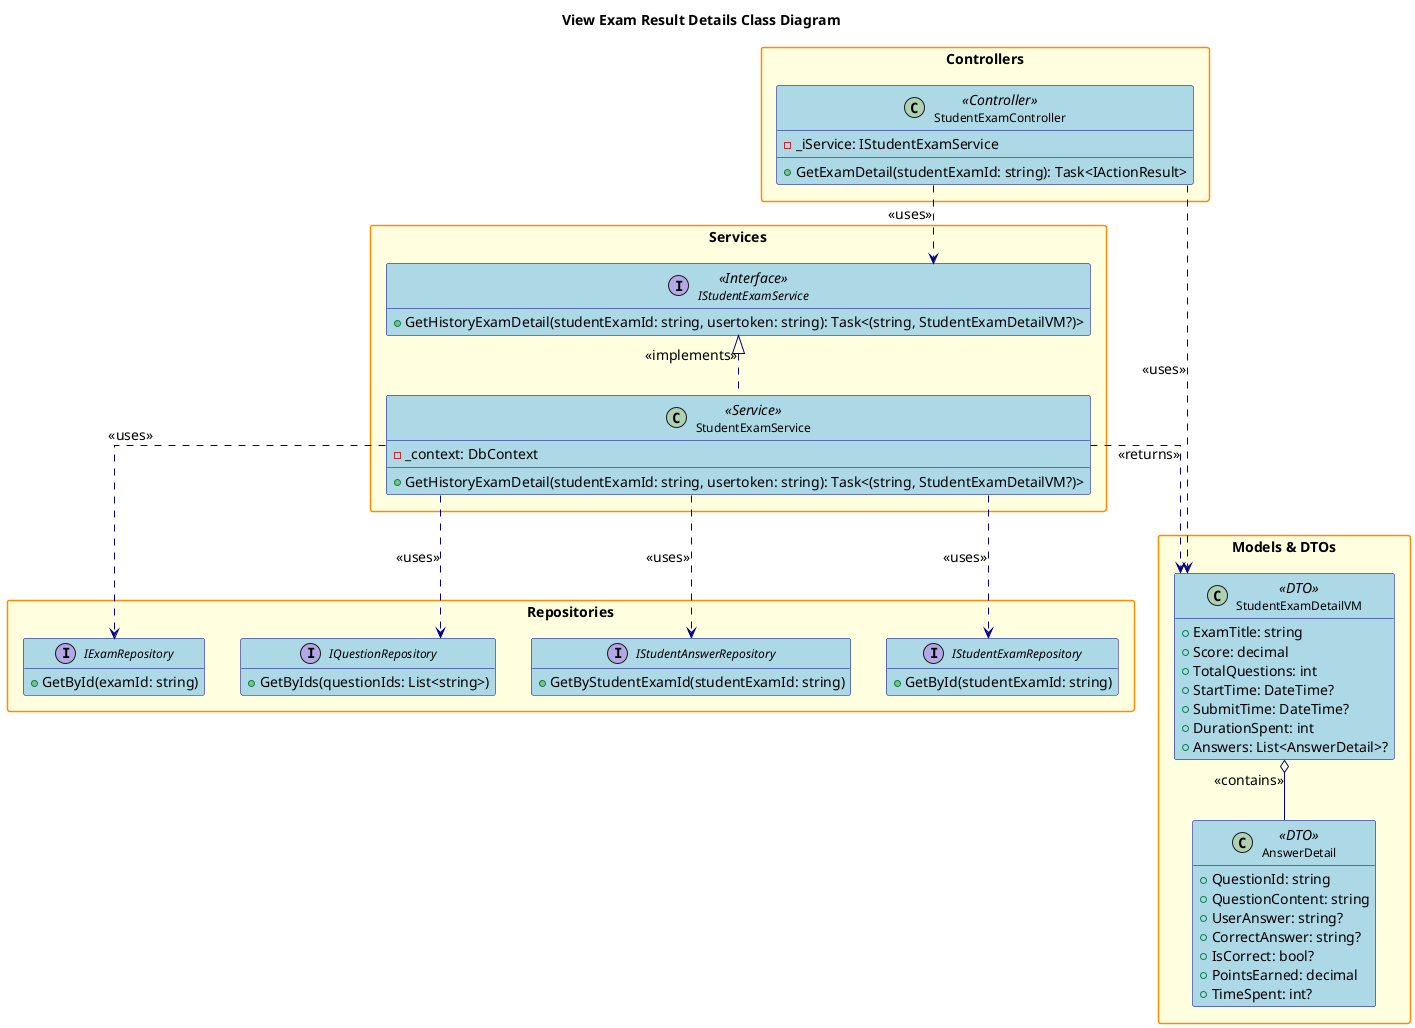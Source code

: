 @startuml
' Simplified View Exam Result Details Class Diagram (giống dạng View List Role)

hide empty members
skinparam packageStyle rectangle
skinparam linetype ortho
skinparam defaultFontSize 14
skinparam defaultFontName Arial
skinparam classFontSize 12
skinparam classFontName Arial
skinparam noteFontSize 11
skinparam noteFontName Arial

skinparam class {
    BackgroundColor LightBlue
    BorderColor DarkBlue
    ArrowColor DarkBlue
    FontSize 12
}

skinparam package {
    BackgroundColor LightYellow
    BorderColor DarkOrange
    FontSize 14
    FontStyle bold
}
skinparam interface {
    BackgroundColor LightGreen
    BorderColor DarkGreen
    FontSize 12
}

title View Exam Result Details Class Diagram

package "Controllers" {
    class StudentExamController <<Controller>> {
        - _iService: IStudentExamService
        + GetExamDetail(studentExamId: string): Task<IActionResult>
    }
}

package "Services" {
    interface IStudentExamService <<Interface>> {
        + GetHistoryExamDetail(studentExamId: string, usertoken: string): Task<(string, StudentExamDetailVM?)>
    }
    class StudentExamService <<Service>> {
        - _context: DbContext
        + GetHistoryExamDetail(studentExamId: string, usertoken: string): Task<(string, StudentExamDetailVM?)>
    }
}

package "Repositories" {
    interface IStudentExamRepository {
        + GetById(studentExamId: string)
    }
    interface IStudentAnswerRepository {
        + GetByStudentExamId(studentExamId: string)
    }
    interface IQuestionRepository {
        + GetByIds(questionIds: List<string>)
    }
    interface IExamRepository {
        + GetById(examId: string)
    }
}

package "Models & DTOs" {
    class StudentExamDetailVM <<DTO>> {
        + ExamTitle: string
        + Score: decimal
        + TotalQuestions: int
        + StartTime: DateTime?
        + SubmitTime: DateTime?
        + DurationSpent: int
        + Answers: List<AnswerDetail>?
    }
    class AnswerDetail <<DTO>> {
        + QuestionId: string
        + QuestionContent: string
        + UserAnswer: string?
        + CorrectAnswer: string?
        + IsCorrect: bool?
        + PointsEarned: decimal
        + TimeSpent: int?
    }
}

' Relationships
StudentExamController ..> IStudentExamService : <<uses>>
StudentExamController ..> StudentExamDetailVM : <<uses>>
IStudentExamService <|.. StudentExamService : <<implements>>
StudentExamService ..> IStudentExamRepository : <<uses>>
StudentExamService ..> IStudentAnswerRepository : <<uses>>
StudentExamService ..> IQuestionRepository : <<uses>>
StudentExamService ..> IExamRepository : <<uses>>
StudentExamService ..> StudentExamDetailVM : <<returns>>
StudentExamDetailVM o-- AnswerDetail : <<contains>>

@enduml